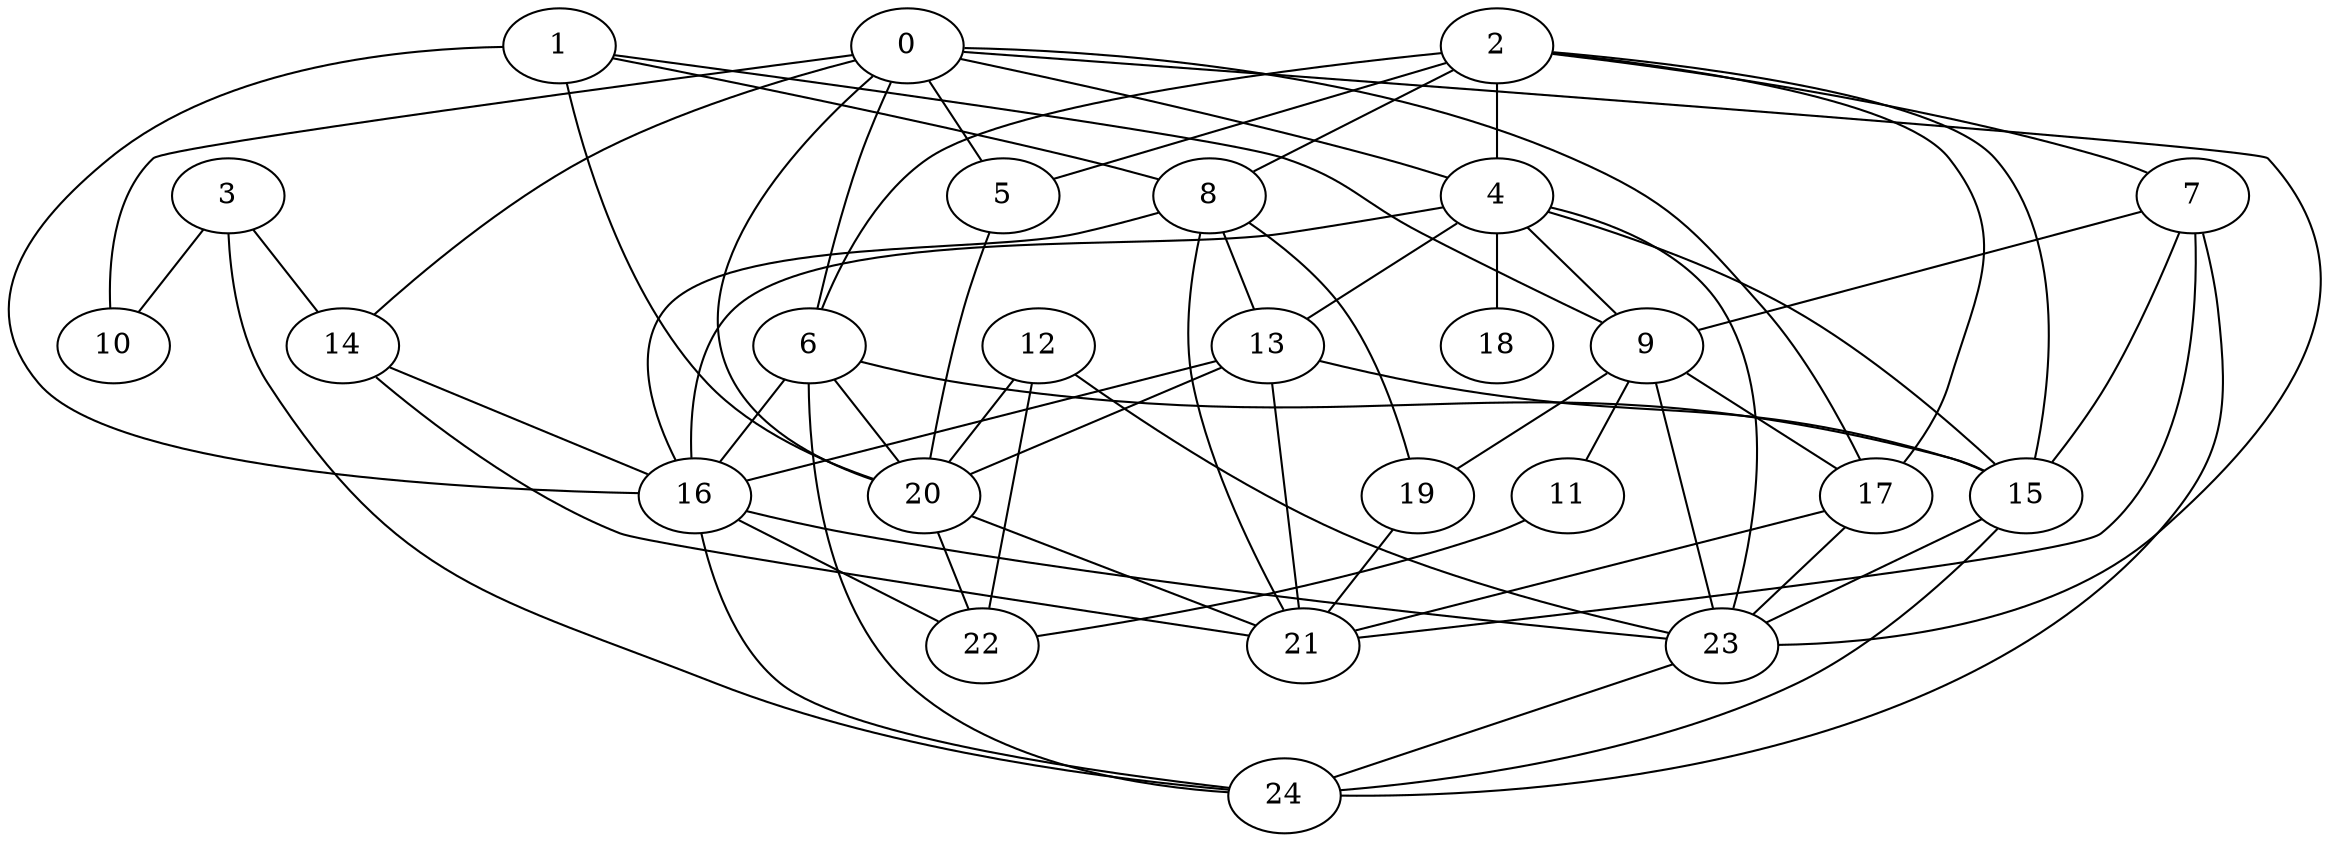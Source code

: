 strict graph "gnp_random_graph(25,0.25)" {
0;
1;
2;
3;
4;
5;
6;
7;
8;
9;
10;
11;
12;
13;
14;
15;
16;
17;
18;
19;
20;
21;
22;
23;
24;
0 -- 4  [is_available=True, prob="0.798119757205"];
0 -- 5  [is_available=True, prob="1.0"];
0 -- 6  [is_available=True, prob="1.0"];
0 -- 10  [is_available=True, prob="0.34911690778"];
0 -- 14  [is_available=True, prob="0.321687872032"];
0 -- 17  [is_available=True, prob="1.0"];
0 -- 20  [is_available=True, prob="0.568242922419"];
0 -- 23  [is_available=True, prob="0.244521864775"];
1 -- 8  [is_available=True, prob="0.676288193475"];
1 -- 9  [is_available=True, prob="1.0"];
1 -- 20  [is_available=True, prob="0.386987517648"];
1 -- 16  [is_available=True, prob="0.760881751497"];
2 -- 4  [is_available=True, prob="1.0"];
2 -- 5  [is_available=True, prob="0.376319147091"];
2 -- 6  [is_available=True, prob="0.185592597543"];
2 -- 7  [is_available=True, prob="0.644975196408"];
2 -- 8  [is_available=True, prob="0.430237737059"];
2 -- 15  [is_available=True, prob="0.764555929928"];
2 -- 17  [is_available=True, prob="0.580486667562"];
3 -- 24  [is_available=True, prob="1.0"];
3 -- 10  [is_available=True, prob="1.0"];
3 -- 14  [is_available=True, prob="0.614615662359"];
4 -- 9  [is_available=True, prob="0.669839432419"];
4 -- 13  [is_available=True, prob="0.0800930093491"];
4 -- 15  [is_available=True, prob="0.0456424997227"];
4 -- 16  [is_available=True, prob="0.289974496745"];
4 -- 18  [is_available=True, prob="0.351050614717"];
4 -- 23  [is_available=True, prob="0.659999509426"];
5 -- 20  [is_available=True, prob="0.489640064769"];
6 -- 15  [is_available=True, prob="0.13960822287"];
6 -- 16  [is_available=True, prob="1.0"];
6 -- 20  [is_available=True, prob="0.580777991956"];
6 -- 24  [is_available=True, prob="0.660810909279"];
7 -- 24  [is_available=True, prob="0.360399006744"];
7 -- 9  [is_available=True, prob="0.0382389448772"];
7 -- 21  [is_available=True, prob="1.0"];
7 -- 15  [is_available=True, prob="0.25033441979"];
8 -- 13  [is_available=True, prob="0.91905317909"];
8 -- 16  [is_available=True, prob="0.860951979353"];
8 -- 19  [is_available=True, prob="0.662994250182"];
8 -- 21  [is_available=True, prob="0.531056851769"];
9 -- 11  [is_available=True, prob="0.565330564055"];
9 -- 17  [is_available=True, prob="1.0"];
9 -- 19  [is_available=True, prob="0.911135241938"];
9 -- 23  [is_available=True, prob="1.0"];
11 -- 22  [is_available=True, prob="0.607856310961"];
12 -- 20  [is_available=True, prob="0.902704834832"];
12 -- 22  [is_available=True, prob="0.357239594359"];
12 -- 23  [is_available=True, prob="0.50086460427"];
13 -- 15  [is_available=True, prob="0.788639616855"];
13 -- 16  [is_available=True, prob="0.194133015107"];
13 -- 20  [is_available=True, prob="0.928653150527"];
13 -- 21  [is_available=True, prob="0.584811096547"];
14 -- 16  [is_available=True, prob="0.294495600033"];
14 -- 21  [is_available=True, prob="0.355689877682"];
15 -- 23  [is_available=True, prob="0.809796682775"];
15 -- 24  [is_available=True, prob="0.919311714424"];
16 -- 22  [is_available=True, prob="0.948624025974"];
16 -- 23  [is_available=True, prob="1.0"];
16 -- 24  [is_available=True, prob="1.0"];
17 -- 21  [is_available=True, prob="0.77755316487"];
17 -- 23  [is_available=True, prob="1.0"];
19 -- 21  [is_available=True, prob="0.567922949203"];
20 -- 21  [is_available=True, prob="1.0"];
20 -- 22  [is_available=True, prob="0.573110800055"];
23 -- 24  [is_available=True, prob="0.837009887428"];
}
